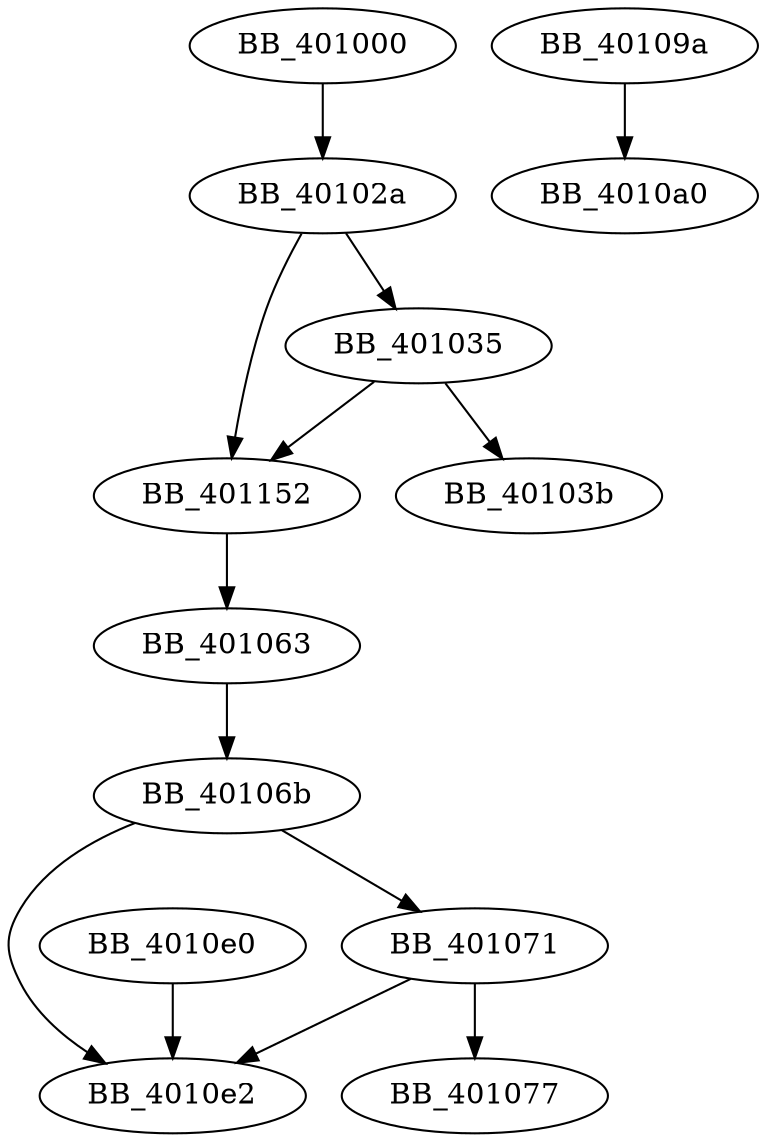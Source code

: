 DiGraph sub_401000{
BB_401000->BB_40102a
BB_40102a->BB_401035
BB_40102a->BB_401152
BB_401035->BB_40103b
BB_401035->BB_401152
BB_401063->BB_40106b
BB_40106b->BB_401071
BB_40106b->BB_4010e2
BB_401071->BB_401077
BB_401071->BB_4010e2
BB_40109a->BB_4010a0
BB_4010e0->BB_4010e2
BB_401152->BB_401063
}
